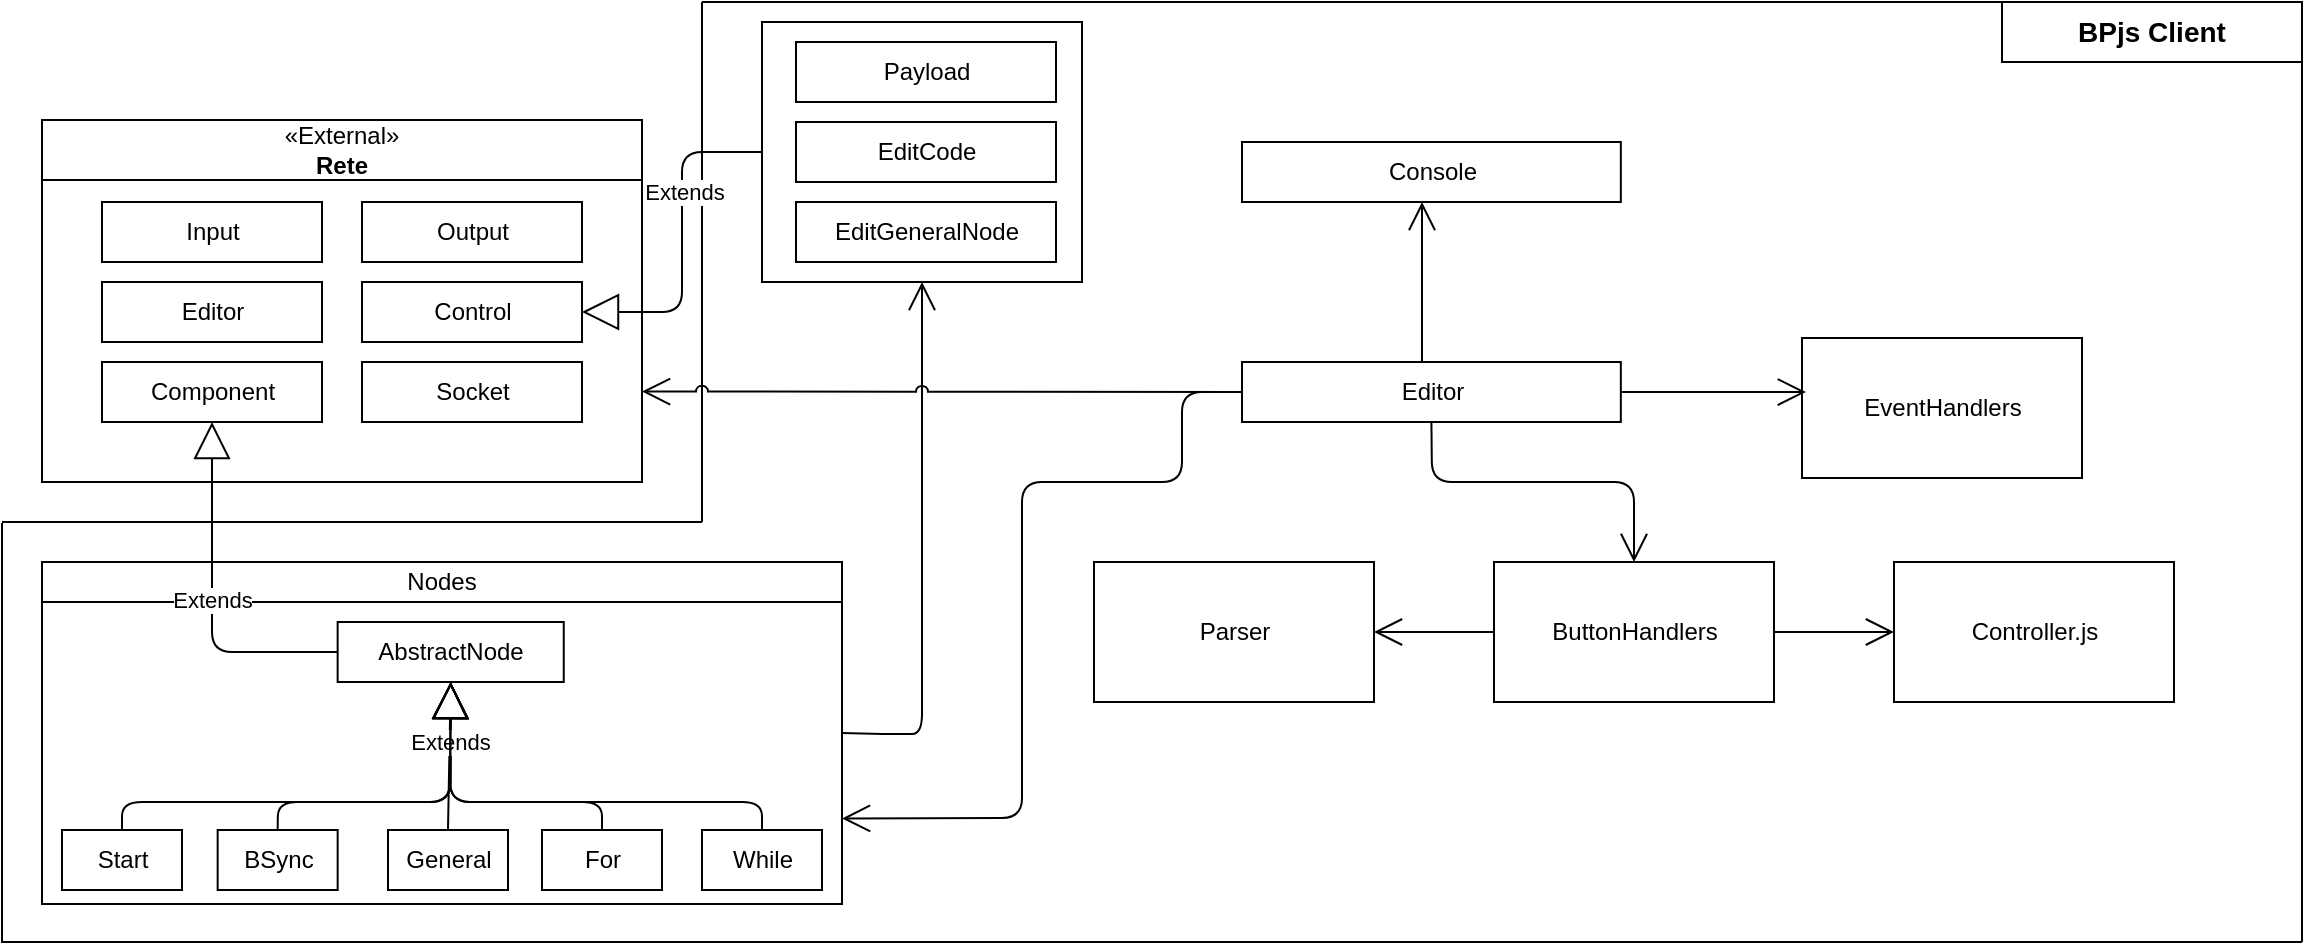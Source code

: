 <mxfile version="14.7.7" type="device"><diagram id="MeJZLCN4pHRgE48exZcn" name="Page-1"><mxGraphModel dx="1422" dy="794" grid="1" gridSize="10" guides="1" tooltips="1" connect="1" arrows="1" fold="1" page="1" pageScale="1" pageWidth="1169" pageHeight="827" math="0" shadow="0"><root><mxCell id="0"/><mxCell id="1" parent="0"/><mxCell id="CRckB7TRKeh9q433GeIn-32" value="Parser" style="html=1;" parent="1" vertex="1"><mxGeometry x="556" y="280" width="140" height="70" as="geometry"/></mxCell><mxCell id="CRckB7TRKeh9q433GeIn-27" value="Controller.js" style="html=1;" parent="1" vertex="1"><mxGeometry x="956" y="280" width="140" height="70" as="geometry"/></mxCell><mxCell id="CRckB7TRKeh9q433GeIn-132" value="&lt;b&gt;&lt;font style=&quot;font-size: 14px&quot;&gt;BPjs Client&lt;/font&gt;&lt;/b&gt;" style="rounded=0;whiteSpace=wrap;html=1;fillColor=none;" parent="1" vertex="1"><mxGeometry x="1010" width="150" height="30" as="geometry"/></mxCell><mxCell id="C7mtFipnaybpDOZTZUBI-9" value="" style="group" parent="1" vertex="1" connectable="0"><mxGeometry x="30" y="280" width="400" height="171" as="geometry"/></mxCell><mxCell id="CRckB7TRKeh9q433GeIn-33" value="" style="rounded=0;whiteSpace=wrap;html=1;" parent="C7mtFipnaybpDOZTZUBI-9" vertex="1"><mxGeometry width="400" height="171" as="geometry"/></mxCell><mxCell id="CRckB7TRKeh9q433GeIn-25" value="BSync" style="html=1;" parent="C7mtFipnaybpDOZTZUBI-9" vertex="1"><mxGeometry x="87.83" y="134" width="60" height="30" as="geometry"/></mxCell><mxCell id="CRckB7TRKeh9q433GeIn-26" value="AbstractNode" style="html=1;" parent="C7mtFipnaybpDOZTZUBI-9" vertex="1"><mxGeometry x="147.826" y="30" width="113.043" height="30" as="geometry"/></mxCell><mxCell id="CRckB7TRKeh9q433GeIn-40" value="Nodes" style="rounded=0;whiteSpace=wrap;html=1;" parent="C7mtFipnaybpDOZTZUBI-9" vertex="1"><mxGeometry width="400" height="20" as="geometry"/></mxCell><mxCell id="pd831nrGy9X7wbL-stYC-2" value="General" style="html=1;" vertex="1" parent="C7mtFipnaybpDOZTZUBI-9"><mxGeometry x="173" y="134" width="60" height="30" as="geometry"/></mxCell><mxCell id="pd831nrGy9X7wbL-stYC-4" value="Start" style="html=1;" vertex="1" parent="C7mtFipnaybpDOZTZUBI-9"><mxGeometry x="10" y="134" width="60" height="30" as="geometry"/></mxCell><mxCell id="pd831nrGy9X7wbL-stYC-6" value="For" style="html=1;" vertex="1" parent="C7mtFipnaybpDOZTZUBI-9"><mxGeometry x="250" y="134" width="60" height="30" as="geometry"/></mxCell><mxCell id="pd831nrGy9X7wbL-stYC-7" value="While" style="html=1;" vertex="1" parent="C7mtFipnaybpDOZTZUBI-9"><mxGeometry x="330" y="134" width="60" height="30" as="geometry"/></mxCell><mxCell id="pd831nrGy9X7wbL-stYC-11" value="" style="endArrow=block;endFill=0;endSize=16;html=1;exitX=0.5;exitY=0;exitDx=0;exitDy=0;entryX=0.5;entryY=1;entryDx=0;entryDy=0;" edge="1" parent="C7mtFipnaybpDOZTZUBI-9" source="CRckB7TRKeh9q433GeIn-25" target="CRckB7TRKeh9q433GeIn-26"><mxGeometry width="160" relative="1" as="geometry"><mxPoint x="220" y="270" as="sourcePoint"/><mxPoint x="380" y="270" as="targetPoint"/><Array as="points"><mxPoint x="118" y="120"/><mxPoint x="204" y="120"/></Array></mxGeometry></mxCell><mxCell id="pd831nrGy9X7wbL-stYC-16" value="" style="endArrow=block;endFill=0;endSize=16;html=1;exitX=0.5;exitY=0;exitDx=0;exitDy=0;entryX=0.5;entryY=1;entryDx=0;entryDy=0;" edge="1" parent="C7mtFipnaybpDOZTZUBI-9" source="pd831nrGy9X7wbL-stYC-2" target="CRckB7TRKeh9q433GeIn-26"><mxGeometry width="160" relative="1" as="geometry"><mxPoint x="270" y="260" as="sourcePoint"/><mxPoint x="430" y="260" as="targetPoint"/></mxGeometry></mxCell><mxCell id="CRckB7TRKeh9q433GeIn-36" value="Extends" style="endArrow=block;endSize=16;endFill=0;html=1;entryX=0.5;entryY=1;entryDx=0;entryDy=0;exitX=0.5;exitY=0;exitDx=0;exitDy=0;" parent="C7mtFipnaybpDOZTZUBI-9" target="CRckB7TRKeh9q433GeIn-26" edge="1"><mxGeometry width="139.13" as="geometry"><mxPoint x="40" y="134" as="sourcePoint"/><mxPoint x="173.913" y="100" as="targetPoint"/><Array as="points"><mxPoint x="40" y="120"/><mxPoint x="204.348" y="120"/><mxPoint x="204.348" y="100"/></Array><mxPoint x="82" y="-7" as="offset"/></mxGeometry></mxCell><mxCell id="pd831nrGy9X7wbL-stYC-17" value="" style="endArrow=block;endFill=0;endSize=16;html=1;exitX=0.5;exitY=0;exitDx=0;exitDy=0;entryX=0.5;entryY=1;entryDx=0;entryDy=0;" edge="1" parent="C7mtFipnaybpDOZTZUBI-9" source="pd831nrGy9X7wbL-stYC-6" target="CRckB7TRKeh9q433GeIn-26"><mxGeometry width="160" relative="1" as="geometry"><mxPoint x="300" y="360" as="sourcePoint"/><mxPoint x="460" y="360" as="targetPoint"/><Array as="points"><mxPoint x="280" y="120"/><mxPoint x="204" y="120"/></Array></mxGeometry></mxCell><mxCell id="pd831nrGy9X7wbL-stYC-18" value="" style="endArrow=block;endFill=0;endSize=16;html=1;exitX=0.5;exitY=0;exitDx=0;exitDy=0;entryX=0.5;entryY=1;entryDx=0;entryDy=0;" edge="1" parent="C7mtFipnaybpDOZTZUBI-9" source="pd831nrGy9X7wbL-stYC-7" target="CRckB7TRKeh9q433GeIn-26"><mxGeometry width="160" relative="1" as="geometry"><mxPoint x="310" y="370" as="sourcePoint"/><mxPoint x="470" y="370" as="targetPoint"/><Array as="points"><mxPoint x="360" y="120"/><mxPoint x="204" y="120"/></Array></mxGeometry></mxCell><mxCell id="CRckB7TRKeh9q433GeIn-64" value="" style="rounded=0;whiteSpace=wrap;html=1;" parent="1" vertex="1"><mxGeometry x="30" y="59" width="300" height="181" as="geometry"/></mxCell><mxCell id="CRckB7TRKeh9q433GeIn-65" value="" style="group" parent="1" vertex="1" connectable="0"><mxGeometry x="30" y="59" width="300" height="180" as="geometry"/></mxCell><mxCell id="CRckB7TRKeh9q433GeIn-9" value="Input" style="html=1;" parent="CRckB7TRKeh9q433GeIn-65" vertex="1"><mxGeometry x="30" y="41" width="110" height="30" as="geometry"/></mxCell><mxCell id="CRckB7TRKeh9q433GeIn-11" value="&lt;span&gt;«External»&lt;/span&gt;&lt;br&gt;&lt;b&gt;Rete&lt;/b&gt;" style="rounded=0;whiteSpace=wrap;html=1;" parent="CRckB7TRKeh9q433GeIn-65" vertex="1"><mxGeometry width="300" height="30" as="geometry"/></mxCell><mxCell id="CRckB7TRKeh9q433GeIn-12" value="Output" style="html=1;" parent="CRckB7TRKeh9q433GeIn-65" vertex="1"><mxGeometry x="160" y="41" width="110" height="30" as="geometry"/></mxCell><mxCell id="CRckB7TRKeh9q433GeIn-13" value="Editor" style="html=1;" parent="CRckB7TRKeh9q433GeIn-65" vertex="1"><mxGeometry x="30" y="81" width="110" height="30" as="geometry"/></mxCell><mxCell id="CRckB7TRKeh9q433GeIn-14" value="Control" style="html=1;" parent="CRckB7TRKeh9q433GeIn-65" vertex="1"><mxGeometry x="160" y="81" width="110" height="30" as="geometry"/></mxCell><mxCell id="CRckB7TRKeh9q433GeIn-15" value="Socket" style="html=1;" parent="CRckB7TRKeh9q433GeIn-65" vertex="1"><mxGeometry x="160" y="121" width="110" height="30" as="geometry"/></mxCell><mxCell id="CRckB7TRKeh9q433GeIn-16" value="Component" style="html=1;" parent="CRckB7TRKeh9q433GeIn-65" vertex="1"><mxGeometry x="30" y="121" width="110" height="30" as="geometry"/></mxCell><mxCell id="C7mtFipnaybpDOZTZUBI-13" value="Extends" style="endArrow=block;endSize=16;endFill=0;html=1;entryX=0.5;entryY=1;entryDx=0;entryDy=0;exitX=0;exitY=0.5;exitDx=0;exitDy=0;" parent="1" source="CRckB7TRKeh9q433GeIn-26" target="CRckB7TRKeh9q433GeIn-16" edge="1"><mxGeometry width="160" relative="1" as="geometry"><mxPoint x="350" y="260" as="sourcePoint"/><mxPoint x="510" y="260" as="targetPoint"/><Array as="points"><mxPoint x="115" y="325"/></Array></mxGeometry></mxCell><mxCell id="C7mtFipnaybpDOZTZUBI-53" value="" style="endArrow=none;html=1;entryX=0;entryY=0;entryDx=0;entryDy=0;" parent="1" target="CRckB7TRKeh9q433GeIn-132" edge="1"><mxGeometry width="50" height="50" relative="1" as="geometry"><mxPoint x="360" as="sourcePoint"/><mxPoint x="550" as="targetPoint"/></mxGeometry></mxCell><mxCell id="C7mtFipnaybpDOZTZUBI-54" value="" style="endArrow=none;html=1;" parent="1" edge="1"><mxGeometry width="50" height="50" relative="1" as="geometry"><mxPoint x="360" y="260" as="sourcePoint"/><mxPoint x="360" as="targetPoint"/></mxGeometry></mxCell><mxCell id="C7mtFipnaybpDOZTZUBI-55" value="" style="endArrow=none;html=1;" parent="1" edge="1"><mxGeometry width="50" height="50" relative="1" as="geometry"><mxPoint x="10" y="260" as="sourcePoint"/><mxPoint x="360" y="260" as="targetPoint"/></mxGeometry></mxCell><mxCell id="C7mtFipnaybpDOZTZUBI-56" value="" style="endArrow=none;html=1;" parent="1" edge="1"><mxGeometry width="50" height="50" relative="1" as="geometry"><mxPoint x="10" y="470.5" as="sourcePoint"/><mxPoint x="10" y="260.5" as="targetPoint"/></mxGeometry></mxCell><mxCell id="C7mtFipnaybpDOZTZUBI-61" value="" style="endArrow=none;html=1;entryX=1;entryY=1;entryDx=0;entryDy=0;" parent="1" target="CRckB7TRKeh9q433GeIn-132" edge="1"><mxGeometry width="50" height="50" relative="1" as="geometry"><mxPoint x="1160" y="470" as="sourcePoint"/><mxPoint x="1160" y="150" as="targetPoint"/></mxGeometry></mxCell><mxCell id="CRckB7TRKeh9q433GeIn-84" value="Console" style="html=1;" parent="1" vertex="1"><mxGeometry x="630.004" y="70" width="189.412" height="30" as="geometry"/></mxCell><mxCell id="CRckB7TRKeh9q433GeIn-67" value="Editor" style="html=1;" parent="1" vertex="1"><mxGeometry x="630.004" y="180" width="189.412" height="30" as="geometry"/></mxCell><mxCell id="FA0647DKdppFhqt2PM3G-11" value="EventHandlers" style="html=1;" parent="1" vertex="1"><mxGeometry x="910" y="168" width="140" height="70" as="geometry"/></mxCell><mxCell id="FA0647DKdppFhqt2PM3G-12" value="ButtonHandlers" style="html=1;" parent="1" vertex="1"><mxGeometry x="756" y="280" width="140" height="70" as="geometry"/></mxCell><mxCell id="FA0647DKdppFhqt2PM3G-26" value="" style="endArrow=open;endFill=1;endSize=12;html=1;exitX=1;exitY=0.5;exitDx=0;exitDy=0;entryX=0.5;entryY=1;entryDx=0;entryDy=0;" parent="1" source="CRckB7TRKeh9q433GeIn-33" target="FA0647DKdppFhqt2PM3G-25" edge="1"><mxGeometry width="160" relative="1" as="geometry"><mxPoint x="500" y="260" as="sourcePoint"/><mxPoint x="660" y="260" as="targetPoint"/><Array as="points"><mxPoint x="450" y="366"/><mxPoint x="470" y="366"/></Array></mxGeometry></mxCell><mxCell id="FA0647DKdppFhqt2PM3G-28" value="" style="endArrow=open;endFill=1;endSize=12;html=1;exitX=0.5;exitY=1;exitDx=0;exitDy=0;entryX=0.5;entryY=0;entryDx=0;entryDy=0;" parent="1" source="CRckB7TRKeh9q433GeIn-67" target="FA0647DKdppFhqt2PM3G-12" edge="1"><mxGeometry width="160" relative="1" as="geometry"><mxPoint x="500" y="260" as="sourcePoint"/><mxPoint x="660" y="260" as="targetPoint"/><Array as="points"><mxPoint x="725" y="240"/><mxPoint x="826" y="240"/></Array></mxGeometry></mxCell><mxCell id="FA0647DKdppFhqt2PM3G-29" value="" style="endArrow=open;endFill=1;endSize=12;html=1;exitX=0;exitY=0.5;exitDx=0;exitDy=0;entryX=1;entryY=0.5;entryDx=0;entryDy=0;" parent="1" source="FA0647DKdppFhqt2PM3G-12" target="CRckB7TRKeh9q433GeIn-32" edge="1"><mxGeometry width="160" relative="1" as="geometry"><mxPoint x="586" y="390" as="sourcePoint"/><mxPoint x="746" y="390" as="targetPoint"/></mxGeometry></mxCell><mxCell id="FA0647DKdppFhqt2PM3G-30" value="" style="endArrow=open;endFill=1;endSize=12;html=1;exitX=1;exitY=0.5;exitDx=0;exitDy=0;entryX=0;entryY=0.5;entryDx=0;entryDy=0;" parent="1" source="FA0647DKdppFhqt2PM3G-12" target="CRckB7TRKeh9q433GeIn-27" edge="1"><mxGeometry width="160" relative="1" as="geometry"><mxPoint x="816" y="430" as="sourcePoint"/><mxPoint x="976" y="430" as="targetPoint"/></mxGeometry></mxCell><mxCell id="FA0647DKdppFhqt2PM3G-31" value="" style="endArrow=open;endFill=1;endSize=12;html=1;exitX=1;exitY=0.5;exitDx=0;exitDy=0;entryX=0.014;entryY=0.386;entryDx=0;entryDy=0;entryPerimeter=0;" parent="1" source="CRckB7TRKeh9q433GeIn-67" target="FA0647DKdppFhqt2PM3G-11" edge="1"><mxGeometry width="160" relative="1" as="geometry"><mxPoint x="880" y="220" as="sourcePoint"/><mxPoint x="1040" y="220" as="targetPoint"/></mxGeometry></mxCell><mxCell id="FA0647DKdppFhqt2PM3G-32" value="" style="endArrow=open;endFill=1;endSize=12;html=1;" parent="1" edge="1"><mxGeometry width="160" relative="1" as="geometry"><mxPoint x="720" y="180" as="sourcePoint"/><mxPoint x="720" y="100" as="targetPoint"/></mxGeometry></mxCell><mxCell id="FA0647DKdppFhqt2PM3G-33" value="" style="endArrow=open;endFill=1;endSize=12;html=1;exitX=0;exitY=0.5;exitDx=0;exitDy=0;entryX=1;entryY=0.75;entryDx=0;entryDy=0;" parent="1" source="CRckB7TRKeh9q433GeIn-67" target="CRckB7TRKeh9q433GeIn-33" edge="1"><mxGeometry width="160" relative="1" as="geometry"><mxPoint x="600" y="380" as="sourcePoint"/><mxPoint x="760" y="380" as="targetPoint"/><Array as="points"><mxPoint x="600" y="195"/><mxPoint x="600" y="240"/><mxPoint x="520" y="240"/><mxPoint x="520" y="408"/></Array></mxGeometry></mxCell><mxCell id="FA0647DKdppFhqt2PM3G-34" value="" style="group" parent="1" vertex="1" connectable="0"><mxGeometry x="390" y="10" width="160" height="130" as="geometry"/></mxCell><mxCell id="FA0647DKdppFhqt2PM3G-25" value="" style="rounded=0;whiteSpace=wrap;html=1;" parent="FA0647DKdppFhqt2PM3G-34" vertex="1"><mxGeometry width="160" height="130" as="geometry"/></mxCell><mxCell id="FA0647DKdppFhqt2PM3G-4" value="Payload" style="html=1;" parent="FA0647DKdppFhqt2PM3G-34" vertex="1"><mxGeometry x="17" y="10" width="130" height="30" as="geometry"/></mxCell><mxCell id="FA0647DKdppFhqt2PM3G-9" value="EditCode" style="html=1;" parent="FA0647DKdppFhqt2PM3G-34" vertex="1"><mxGeometry x="17" y="50" width="130" height="30" as="geometry"/></mxCell><mxCell id="FA0647DKdppFhqt2PM3G-13" value="EditGeneralNode" style="html=1;" parent="FA0647DKdppFhqt2PM3G-34" vertex="1"><mxGeometry x="17" y="90" width="130" height="30" as="geometry"/></mxCell><mxCell id="FA0647DKdppFhqt2PM3G-35" value="" style="endArrow=open;endFill=1;endSize=12;html=1;exitX=0;exitY=0.5;exitDx=0;exitDy=0;entryX=1;entryY=0.75;entryDx=0;entryDy=0;jumpStyle=arc;" parent="1" source="CRckB7TRKeh9q433GeIn-67" target="CRckB7TRKeh9q433GeIn-64" edge="1"><mxGeometry width="160" relative="1" as="geometry"><mxPoint x="500" y="260" as="sourcePoint"/><mxPoint x="660" y="260" as="targetPoint"/></mxGeometry></mxCell><mxCell id="FA0647DKdppFhqt2PM3G-36" value="" style="endArrow=none;html=1;" parent="1" edge="1"><mxGeometry width="50" height="50" relative="1" as="geometry"><mxPoint x="10" y="470" as="sourcePoint"/><mxPoint x="1160" y="470" as="targetPoint"/></mxGeometry></mxCell><mxCell id="pd831nrGy9X7wbL-stYC-19" value="" style="endArrow=block;endFill=0;endSize=16;html=1;exitX=0;exitY=0.5;exitDx=0;exitDy=0;entryX=1;entryY=0.5;entryDx=0;entryDy=0;" edge="1" parent="1" source="FA0647DKdppFhqt2PM3G-25" target="CRckB7TRKeh9q433GeIn-14"><mxGeometry width="160" relative="1" as="geometry"><mxPoint x="350" y="550" as="sourcePoint"/><mxPoint x="510" y="550" as="targetPoint"/><Array as="points"><mxPoint x="350" y="75"/><mxPoint x="350" y="155"/></Array></mxGeometry></mxCell><mxCell id="pd831nrGy9X7wbL-stYC-21" value="Extends" style="edgeLabel;html=1;align=center;verticalAlign=middle;resizable=0;points=[];" vertex="1" connectable="0" parent="pd831nrGy9X7wbL-stYC-19"><mxGeometry x="-0.294" y="1" relative="1" as="geometry"><mxPoint as="offset"/></mxGeometry></mxCell></root></mxGraphModel></diagram></mxfile>